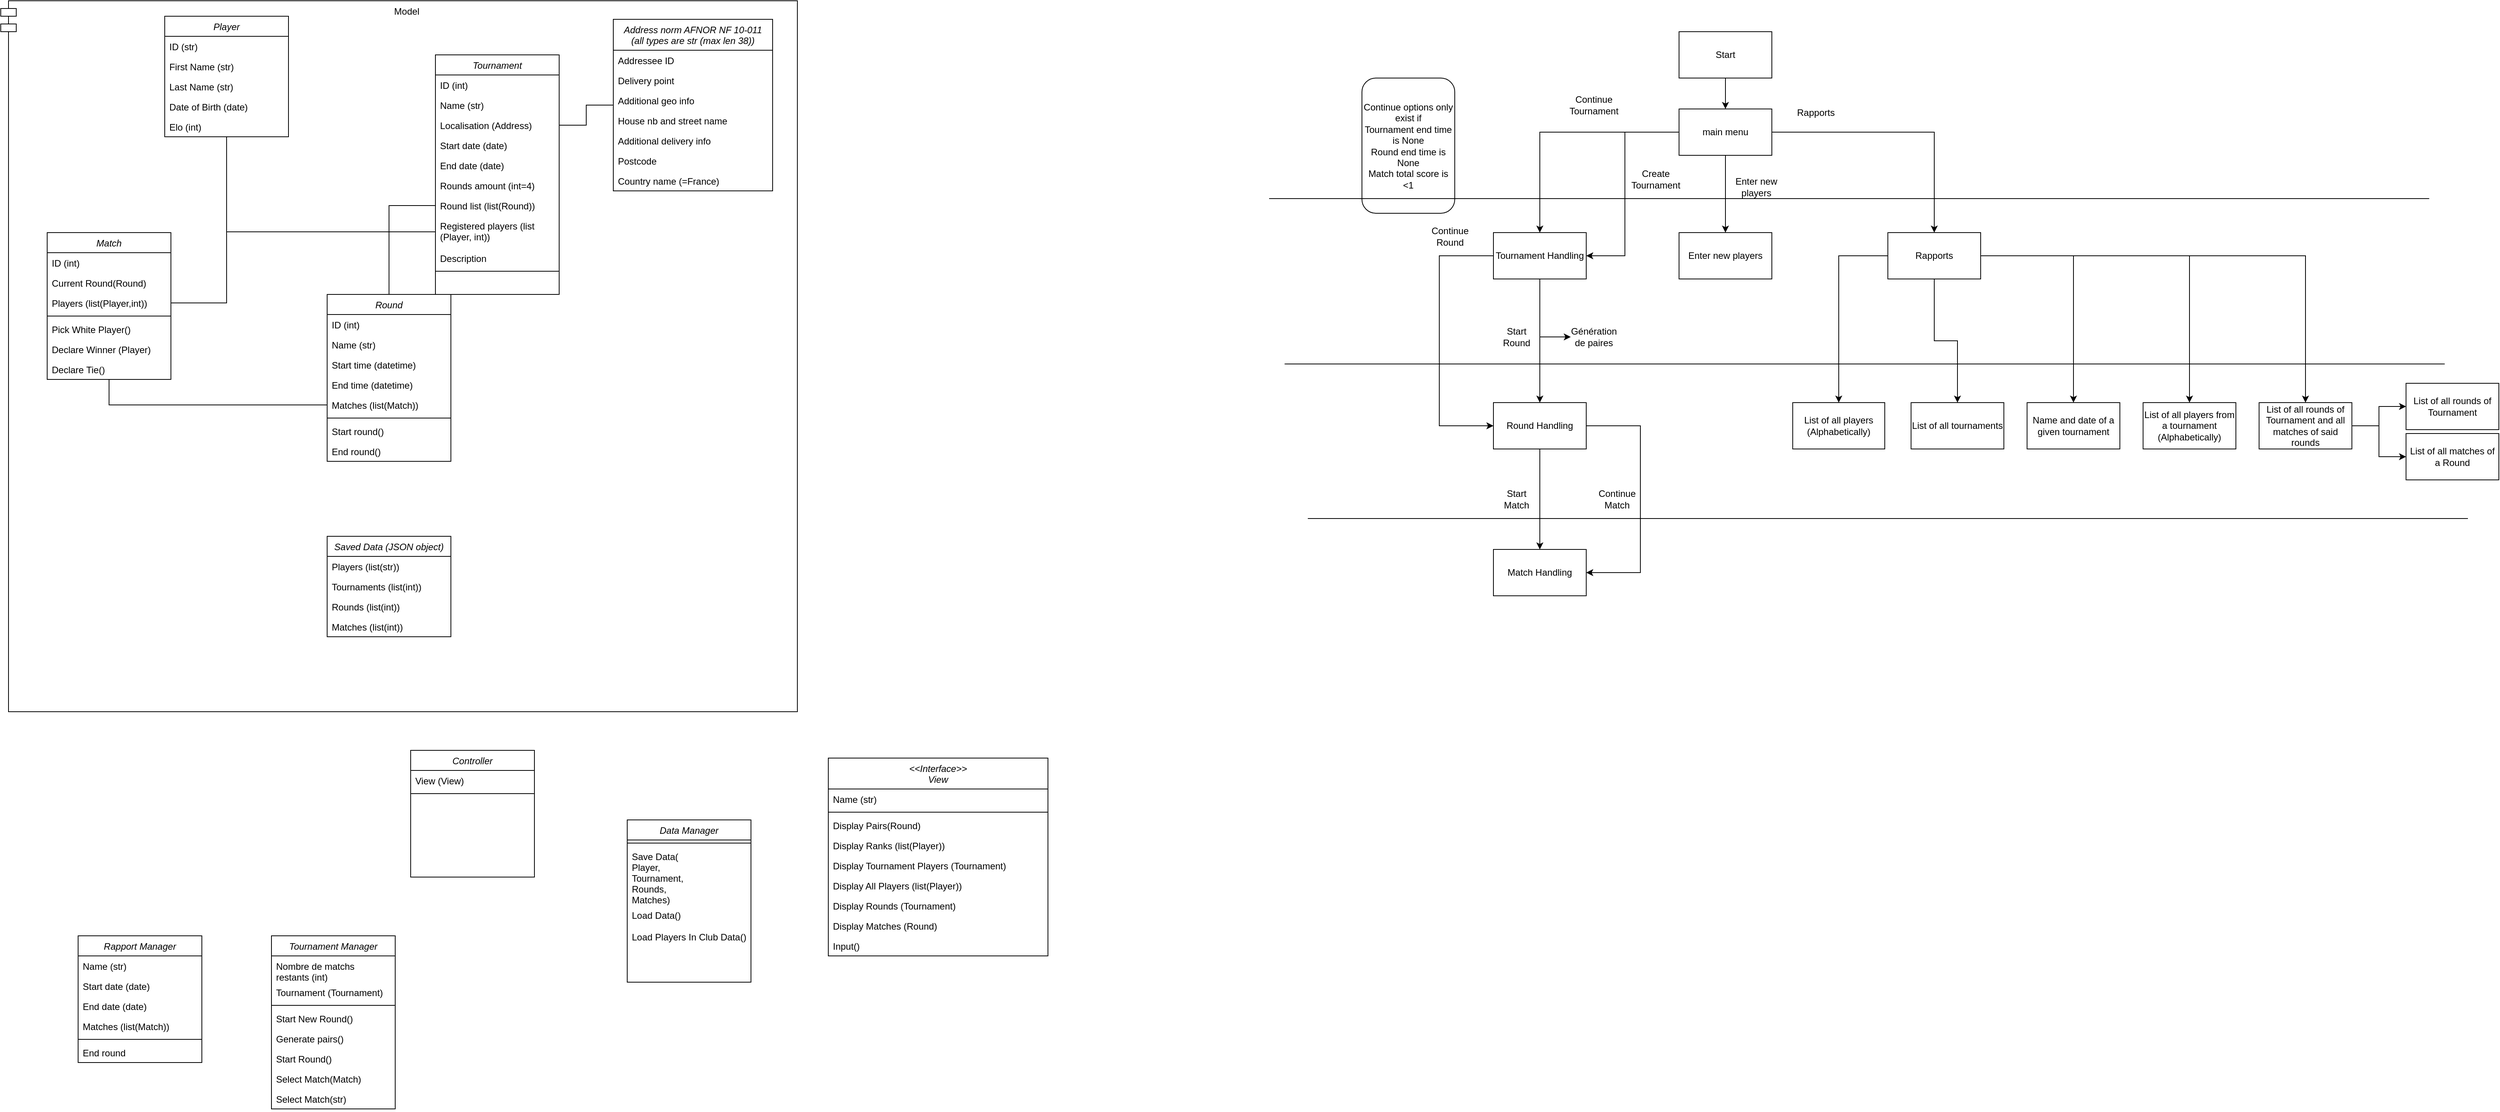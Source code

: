 <mxfile version="26.0.7">
  <diagram id="C5RBs43oDa-KdzZeNtuy" name="Page-1">
    <mxGraphModel dx="2501" dy="746" grid="1" gridSize="10" guides="1" tooltips="1" connect="1" arrows="1" fold="1" page="1" pageScale="1" pageWidth="827" pageHeight="1169" math="0" shadow="0">
      <root>
        <mxCell id="WIyWlLk6GJQsqaUBKTNV-0" />
        <mxCell id="WIyWlLk6GJQsqaUBKTNV-1" parent="WIyWlLk6GJQsqaUBKTNV-0" />
        <mxCell id="ZnFAinwgTdMH8Z2mTddi-88" value="Model" style="shape=module;align=left;spacingLeft=20;align=center;verticalAlign=top;whiteSpace=wrap;html=1;movable=0;resizable=0;rotatable=0;deletable=0;editable=0;locked=1;connectable=0;" parent="WIyWlLk6GJQsqaUBKTNV-1" vertex="1">
          <mxGeometry x="-250" y="30" width="1030" height="920" as="geometry" />
        </mxCell>
        <mxCell id="ZnFAinwgTdMH8Z2mTddi-73" style="edgeStyle=orthogonalEdgeStyle;rounded=0;orthogonalLoop=1;jettySize=auto;html=1;endArrow=none;endFill=0;" parent="WIyWlLk6GJQsqaUBKTNV-1" source="zkfFHV4jXpPFQw0GAbJ--0" target="ZnFAinwgTdMH8Z2mTddi-44" edge="1">
          <mxGeometry relative="1" as="geometry" />
        </mxCell>
        <mxCell id="zkfFHV4jXpPFQw0GAbJ--0" value="Player" style="swimlane;fontStyle=2;align=center;verticalAlign=top;childLayout=stackLayout;horizontal=1;startSize=26;horizontalStack=0;resizeParent=1;resizeLast=0;collapsible=1;marginBottom=0;rounded=0;shadow=0;strokeWidth=1;" parent="WIyWlLk6GJQsqaUBKTNV-1" vertex="1">
          <mxGeometry x="-38" y="50" width="160" height="156" as="geometry">
            <mxRectangle x="230" y="140" width="160" height="26" as="alternateBounds" />
          </mxGeometry>
        </mxCell>
        <mxCell id="Ec7sMzVdLCX5uUoUKSBG-9" value="ID (str)" style="text;align=left;verticalAlign=top;spacingLeft=4;spacingRight=4;overflow=hidden;rotatable=0;points=[[0,0.5],[1,0.5]];portConstraint=eastwest;" parent="zkfFHV4jXpPFQw0GAbJ--0" vertex="1">
          <mxGeometry y="26" width="160" height="26" as="geometry" />
        </mxCell>
        <mxCell id="zkfFHV4jXpPFQw0GAbJ--1" value="First Name (str)" style="text;align=left;verticalAlign=top;spacingLeft=4;spacingRight=4;overflow=hidden;rotatable=0;points=[[0,0.5],[1,0.5]];portConstraint=eastwest;" parent="zkfFHV4jXpPFQw0GAbJ--0" vertex="1">
          <mxGeometry y="52" width="160" height="26" as="geometry" />
        </mxCell>
        <mxCell id="ZnFAinwgTdMH8Z2mTddi-0" value="Last Name (str)" style="text;align=left;verticalAlign=top;spacingLeft=4;spacingRight=4;overflow=hidden;rotatable=0;points=[[0,0.5],[1,0.5]];portConstraint=eastwest;" parent="zkfFHV4jXpPFQw0GAbJ--0" vertex="1">
          <mxGeometry y="78" width="160" height="26" as="geometry" />
        </mxCell>
        <mxCell id="zkfFHV4jXpPFQw0GAbJ--2" value="Date of Birth (date)" style="text;align=left;verticalAlign=top;spacingLeft=4;spacingRight=4;overflow=hidden;rotatable=0;points=[[0,0.5],[1,0.5]];portConstraint=eastwest;rounded=0;shadow=0;html=0;" parent="zkfFHV4jXpPFQw0GAbJ--0" vertex="1">
          <mxGeometry y="104" width="160" height="26" as="geometry" />
        </mxCell>
        <mxCell id="zkfFHV4jXpPFQw0GAbJ--3" value="Elo (int)" style="text;align=left;verticalAlign=top;spacingLeft=4;spacingRight=4;overflow=hidden;rotatable=0;points=[[0,0.5],[1,0.5]];portConstraint=eastwest;rounded=0;shadow=0;html=0;" parent="zkfFHV4jXpPFQw0GAbJ--0" vertex="1">
          <mxGeometry y="130" width="160" height="26" as="geometry" />
        </mxCell>
        <mxCell id="ZnFAinwgTdMH8Z2mTddi-27" value="Tournament" style="swimlane;fontStyle=2;align=center;verticalAlign=top;childLayout=stackLayout;horizontal=1;startSize=26;horizontalStack=0;resizeParent=1;resizeLast=0;collapsible=1;marginBottom=0;rounded=0;shadow=0;strokeWidth=1;" parent="WIyWlLk6GJQsqaUBKTNV-1" vertex="1">
          <mxGeometry x="312" y="100" width="160" height="310" as="geometry">
            <mxRectangle x="230" y="140" width="160" height="26" as="alternateBounds" />
          </mxGeometry>
        </mxCell>
        <mxCell id="Ec7sMzVdLCX5uUoUKSBG-7" value="ID (int)" style="text;align=left;verticalAlign=top;spacingLeft=4;spacingRight=4;overflow=hidden;rotatable=0;points=[[0,0.5],[1,0.5]];portConstraint=eastwest;" parent="ZnFAinwgTdMH8Z2mTddi-27" vertex="1">
          <mxGeometry y="26" width="160" height="26" as="geometry" />
        </mxCell>
        <mxCell id="ZnFAinwgTdMH8Z2mTddi-30" value="Name (str)" style="text;align=left;verticalAlign=top;spacingLeft=4;spacingRight=4;overflow=hidden;rotatable=0;points=[[0,0.5],[1,0.5]];portConstraint=eastwest;" parent="ZnFAinwgTdMH8Z2mTddi-27" vertex="1">
          <mxGeometry y="52" width="160" height="26" as="geometry" />
        </mxCell>
        <mxCell id="ZnFAinwgTdMH8Z2mTddi-32" value="Localisation (Address)" style="text;align=left;verticalAlign=top;spacingLeft=4;spacingRight=4;overflow=hidden;rotatable=0;points=[[0,0.5],[1,0.5]];portConstraint=eastwest;rounded=0;shadow=0;html=0;" parent="ZnFAinwgTdMH8Z2mTddi-27" vertex="1">
          <mxGeometry y="78" width="160" height="26" as="geometry" />
        </mxCell>
        <mxCell id="ZnFAinwgTdMH8Z2mTddi-31" value="Start date (date)" style="text;align=left;verticalAlign=top;spacingLeft=4;spacingRight=4;overflow=hidden;rotatable=0;points=[[0,0.5],[1,0.5]];portConstraint=eastwest;rounded=0;shadow=0;html=0;" parent="ZnFAinwgTdMH8Z2mTddi-27" vertex="1">
          <mxGeometry y="104" width="160" height="26" as="geometry" />
        </mxCell>
        <mxCell id="ZnFAinwgTdMH8Z2mTddi-43" value="End date (date)" style="text;align=left;verticalAlign=top;spacingLeft=4;spacingRight=4;overflow=hidden;rotatable=0;points=[[0,0.5],[1,0.5]];portConstraint=eastwest;rounded=0;shadow=0;html=0;" parent="ZnFAinwgTdMH8Z2mTddi-27" vertex="1">
          <mxGeometry y="130" width="160" height="26" as="geometry" />
        </mxCell>
        <mxCell id="ZnFAinwgTdMH8Z2mTddi-28" value="Rounds amount (int=4)" style="text;align=left;verticalAlign=top;spacingLeft=4;spacingRight=4;overflow=hidden;rotatable=0;points=[[0,0.5],[1,0.5]];portConstraint=eastwest;" parent="ZnFAinwgTdMH8Z2mTddi-27" vertex="1">
          <mxGeometry y="156" width="160" height="26" as="geometry" />
        </mxCell>
        <mxCell id="ZnFAinwgTdMH8Z2mTddi-29" value="Round list (list(Round))" style="text;align=left;verticalAlign=top;spacingLeft=4;spacingRight=4;overflow=hidden;rotatable=0;points=[[0,0.5],[1,0.5]];portConstraint=eastwest;rounded=0;shadow=0;html=0;" parent="ZnFAinwgTdMH8Z2mTddi-27" vertex="1">
          <mxGeometry y="182" width="160" height="26" as="geometry" />
        </mxCell>
        <mxCell id="ZnFAinwgTdMH8Z2mTddi-44" value="Registered players (list&#xa;(Player, int))" style="text;align=left;verticalAlign=top;spacingLeft=4;spacingRight=4;overflow=hidden;rotatable=0;points=[[0,0.5],[1,0.5]];portConstraint=eastwest;rounded=0;shadow=0;html=0;" parent="ZnFAinwgTdMH8Z2mTddi-27" vertex="1">
          <mxGeometry y="208" width="160" height="42" as="geometry" />
        </mxCell>
        <mxCell id="ZnFAinwgTdMH8Z2mTddi-45" value="Description" style="text;align=left;verticalAlign=top;spacingLeft=4;spacingRight=4;overflow=hidden;rotatable=0;points=[[0,0.5],[1,0.5]];portConstraint=eastwest;rounded=0;shadow=0;html=0;" parent="ZnFAinwgTdMH8Z2mTddi-27" vertex="1">
          <mxGeometry y="250" width="160" height="26" as="geometry" />
        </mxCell>
        <mxCell id="ZnFAinwgTdMH8Z2mTddi-97" value="" style="line;strokeWidth=1;fillColor=none;align=left;verticalAlign=middle;spacingTop=-1;spacingLeft=3;spacingRight=3;rotatable=0;labelPosition=right;points=[];portConstraint=eastwest;strokeColor=inherit;" parent="ZnFAinwgTdMH8Z2mTddi-27" vertex="1">
          <mxGeometry y="276" width="160" height="8" as="geometry" />
        </mxCell>
        <mxCell id="ZnFAinwgTdMH8Z2mTddi-72" style="edgeStyle=orthogonalEdgeStyle;rounded=0;orthogonalLoop=1;jettySize=auto;html=1;endArrow=none;endFill=0;" parent="WIyWlLk6GJQsqaUBKTNV-1" source="ZnFAinwgTdMH8Z2mTddi-34" target="ZnFAinwgTdMH8Z2mTddi-32" edge="1">
          <mxGeometry relative="1" as="geometry" />
        </mxCell>
        <mxCell id="ZnFAinwgTdMH8Z2mTddi-34" value="Address norm AFNOR NF 10-011 &#xa;(all types are str (max len 38))" style="swimlane;fontStyle=2;align=center;verticalAlign=top;childLayout=stackLayout;horizontal=1;startSize=40;horizontalStack=0;resizeParent=1;resizeLast=0;collapsible=1;marginBottom=0;rounded=0;shadow=0;strokeWidth=1;" parent="WIyWlLk6GJQsqaUBKTNV-1" vertex="1">
          <mxGeometry x="542" y="54" width="206" height="222" as="geometry">
            <mxRectangle x="230" y="140" width="160" height="26" as="alternateBounds" />
          </mxGeometry>
        </mxCell>
        <mxCell id="ZnFAinwgTdMH8Z2mTddi-35" value="Addressee ID " style="text;align=left;verticalAlign=top;spacingLeft=4;spacingRight=4;overflow=hidden;rotatable=0;points=[[0,0.5],[1,0.5]];portConstraint=eastwest;" parent="ZnFAinwgTdMH8Z2mTddi-34" vertex="1">
          <mxGeometry y="40" width="206" height="26" as="geometry" />
        </mxCell>
        <mxCell id="ZnFAinwgTdMH8Z2mTddi-36" value="Delivery point " style="text;align=left;verticalAlign=top;spacingLeft=4;spacingRight=4;overflow=hidden;rotatable=0;points=[[0,0.5],[1,0.5]];portConstraint=eastwest;" parent="ZnFAinwgTdMH8Z2mTddi-34" vertex="1">
          <mxGeometry y="66" width="206" height="26" as="geometry" />
        </mxCell>
        <mxCell id="ZnFAinwgTdMH8Z2mTddi-37" value="Additional geo info " style="text;align=left;verticalAlign=top;spacingLeft=4;spacingRight=4;overflow=hidden;rotatable=0;points=[[0,0.5],[1,0.5]];portConstraint=eastwest;rounded=0;shadow=0;html=0;" parent="ZnFAinwgTdMH8Z2mTddi-34" vertex="1">
          <mxGeometry y="92" width="206" height="26" as="geometry" />
        </mxCell>
        <mxCell id="ZnFAinwgTdMH8Z2mTddi-38" value="House nb and street name " style="text;align=left;verticalAlign=top;spacingLeft=4;spacingRight=4;overflow=hidden;rotatable=0;points=[[0,0.5],[1,0.5]];portConstraint=eastwest;rounded=0;shadow=0;html=0;" parent="ZnFAinwgTdMH8Z2mTddi-34" vertex="1">
          <mxGeometry y="118" width="206" height="26" as="geometry" />
        </mxCell>
        <mxCell id="ZnFAinwgTdMH8Z2mTddi-39" value="Additional delivery info" style="text;align=left;verticalAlign=top;spacingLeft=4;spacingRight=4;overflow=hidden;rotatable=0;points=[[0,0.5],[1,0.5]];portConstraint=eastwest;rounded=0;shadow=0;html=0;" parent="ZnFAinwgTdMH8Z2mTddi-34" vertex="1">
          <mxGeometry y="144" width="206" height="26" as="geometry" />
        </mxCell>
        <mxCell id="ZnFAinwgTdMH8Z2mTddi-41" value="Postcode" style="text;align=left;verticalAlign=top;spacingLeft=4;spacingRight=4;overflow=hidden;rotatable=0;points=[[0,0.5],[1,0.5]];portConstraint=eastwest;rounded=0;shadow=0;html=0;" parent="ZnFAinwgTdMH8Z2mTddi-34" vertex="1">
          <mxGeometry y="170" width="206" height="26" as="geometry" />
        </mxCell>
        <mxCell id="ZnFAinwgTdMH8Z2mTddi-42" value="Country name (=France)" style="text;align=left;verticalAlign=top;spacingLeft=4;spacingRight=4;overflow=hidden;rotatable=0;points=[[0,0.5],[1,0.5]];portConstraint=eastwest;rounded=0;shadow=0;html=0;" parent="ZnFAinwgTdMH8Z2mTddi-34" vertex="1">
          <mxGeometry y="196" width="206" height="26" as="geometry" />
        </mxCell>
        <mxCell id="ZnFAinwgTdMH8Z2mTddi-75" style="edgeStyle=orthogonalEdgeStyle;rounded=0;orthogonalLoop=1;jettySize=auto;html=1;endArrow=none;endFill=0;" parent="WIyWlLk6GJQsqaUBKTNV-1" source="ZnFAinwgTdMH8Z2mTddi-52" target="ZnFAinwgTdMH8Z2mTddi-29" edge="1">
          <mxGeometry relative="1" as="geometry" />
        </mxCell>
        <mxCell id="ZnFAinwgTdMH8Z2mTddi-52" value="Round" style="swimlane;fontStyle=2;align=center;verticalAlign=top;childLayout=stackLayout;horizontal=1;startSize=26;horizontalStack=0;resizeParent=1;resizeLast=0;collapsible=1;marginBottom=0;rounded=0;shadow=0;strokeWidth=1;" parent="WIyWlLk6GJQsqaUBKTNV-1" vertex="1">
          <mxGeometry x="172" y="410" width="160" height="216" as="geometry">
            <mxRectangle x="230" y="140" width="160" height="26" as="alternateBounds" />
          </mxGeometry>
        </mxCell>
        <mxCell id="Ec7sMzVdLCX5uUoUKSBG-8" value="ID (int)" style="text;align=left;verticalAlign=top;spacingLeft=4;spacingRight=4;overflow=hidden;rotatable=0;points=[[0,0.5],[1,0.5]];portConstraint=eastwest;" parent="ZnFAinwgTdMH8Z2mTddi-52" vertex="1">
          <mxGeometry y="26" width="160" height="26" as="geometry" />
        </mxCell>
        <mxCell id="ZnFAinwgTdMH8Z2mTddi-53" value="Name (str)" style="text;align=left;verticalAlign=top;spacingLeft=4;spacingRight=4;overflow=hidden;rotatable=0;points=[[0,0.5],[1,0.5]];portConstraint=eastwest;" parent="ZnFAinwgTdMH8Z2mTddi-52" vertex="1">
          <mxGeometry y="52" width="160" height="26" as="geometry" />
        </mxCell>
        <mxCell id="ZnFAinwgTdMH8Z2mTddi-78" value="Start time (datetime)" style="text;align=left;verticalAlign=top;spacingLeft=4;spacingRight=4;overflow=hidden;rotatable=0;points=[[0,0.5],[1,0.5]];portConstraint=eastwest;rounded=0;shadow=0;html=0;" parent="ZnFAinwgTdMH8Z2mTddi-52" vertex="1">
          <mxGeometry y="78" width="160" height="26" as="geometry" />
        </mxCell>
        <mxCell id="ZnFAinwgTdMH8Z2mTddi-79" value="End time (datetime)" style="text;align=left;verticalAlign=top;spacingLeft=4;spacingRight=4;overflow=hidden;rotatable=0;points=[[0,0.5],[1,0.5]];portConstraint=eastwest;rounded=0;shadow=0;html=0;" parent="ZnFAinwgTdMH8Z2mTddi-52" vertex="1">
          <mxGeometry y="104" width="160" height="26" as="geometry" />
        </mxCell>
        <mxCell id="ZnFAinwgTdMH8Z2mTddi-54" value="Matches (list(Match))" style="text;align=left;verticalAlign=top;spacingLeft=4;spacingRight=4;overflow=hidden;rotatable=0;points=[[0,0.5],[1,0.5]];portConstraint=eastwest;rounded=0;shadow=0;html=0;" parent="ZnFAinwgTdMH8Z2mTddi-52" vertex="1">
          <mxGeometry y="130" width="160" height="26" as="geometry" />
        </mxCell>
        <mxCell id="ZnFAinwgTdMH8Z2mTddi-69" value="" style="line;strokeWidth=1;fillColor=none;align=left;verticalAlign=middle;spacingTop=-1;spacingLeft=3;spacingRight=3;rotatable=0;labelPosition=right;points=[];portConstraint=eastwest;strokeColor=inherit;" parent="ZnFAinwgTdMH8Z2mTddi-52" vertex="1">
          <mxGeometry y="156" width="160" height="8" as="geometry" />
        </mxCell>
        <mxCell id="ZnFAinwgTdMH8Z2mTddi-82" value="Start round()" style="text;align=left;verticalAlign=top;spacingLeft=4;spacingRight=4;overflow=hidden;rotatable=0;points=[[0,0.5],[1,0.5]];portConstraint=eastwest;rounded=0;shadow=0;html=0;" parent="ZnFAinwgTdMH8Z2mTddi-52" vertex="1">
          <mxGeometry y="164" width="160" height="26" as="geometry" />
        </mxCell>
        <mxCell id="RgN3SPNd3dIga-DM6VTm-29" value="End round()" style="text;align=left;verticalAlign=top;spacingLeft=4;spacingRight=4;overflow=hidden;rotatable=0;points=[[0,0.5],[1,0.5]];portConstraint=eastwest;rounded=0;shadow=0;html=0;" parent="ZnFAinwgTdMH8Z2mTddi-52" vertex="1">
          <mxGeometry y="190" width="160" height="26" as="geometry" />
        </mxCell>
        <mxCell id="ZnFAinwgTdMH8Z2mTddi-83" style="edgeStyle=orthogonalEdgeStyle;rounded=0;orthogonalLoop=1;jettySize=auto;html=1;endArrow=none;endFill=0;" parent="WIyWlLk6GJQsqaUBKTNV-1" source="ZnFAinwgTdMH8Z2mTddi-76" target="ZnFAinwgTdMH8Z2mTddi-54" edge="1">
          <mxGeometry relative="1" as="geometry" />
        </mxCell>
        <mxCell id="ZnFAinwgTdMH8Z2mTddi-76" value="Match" style="swimlane;fontStyle=2;align=center;verticalAlign=top;childLayout=stackLayout;horizontal=1;startSize=26;horizontalStack=0;resizeParent=1;resizeLast=0;collapsible=1;marginBottom=0;rounded=0;shadow=0;strokeWidth=1;" parent="WIyWlLk6GJQsqaUBKTNV-1" vertex="1">
          <mxGeometry x="-190" y="330" width="160" height="190" as="geometry">
            <mxRectangle x="230" y="140" width="160" height="26" as="alternateBounds" />
          </mxGeometry>
        </mxCell>
        <mxCell id="Ec7sMzVdLCX5uUoUKSBG-10" value="ID (int)" style="text;align=left;verticalAlign=top;spacingLeft=4;spacingRight=4;overflow=hidden;rotatable=0;points=[[0,0.5],[1,0.5]];portConstraint=eastwest;" parent="ZnFAinwgTdMH8Z2mTddi-76" vertex="1">
          <mxGeometry y="26" width="160" height="26" as="geometry" />
        </mxCell>
        <mxCell id="Ec7sMzVdLCX5uUoUKSBG-42" value="Current Round(Round)" style="text;align=left;verticalAlign=top;spacingLeft=4;spacingRight=4;overflow=hidden;rotatable=0;points=[[0,0.5],[1,0.5]];portConstraint=eastwest;" parent="ZnFAinwgTdMH8Z2mTddi-76" vertex="1">
          <mxGeometry y="52" width="160" height="26" as="geometry" />
        </mxCell>
        <mxCell id="ZnFAinwgTdMH8Z2mTddi-80" value="Players (list(Player,int))" style="text;align=left;verticalAlign=top;spacingLeft=4;spacingRight=4;overflow=hidden;rotatable=0;points=[[0,0.5],[1,0.5]];portConstraint=eastwest;rounded=0;shadow=0;html=0;" parent="ZnFAinwgTdMH8Z2mTddi-76" vertex="1">
          <mxGeometry y="78" width="160" height="26" as="geometry" />
        </mxCell>
        <mxCell id="ZnFAinwgTdMH8Z2mTddi-81" value="" style="line;strokeWidth=1;fillColor=none;align=left;verticalAlign=middle;spacingTop=-1;spacingLeft=3;spacingRight=3;rotatable=0;labelPosition=right;points=[];portConstraint=eastwest;strokeColor=inherit;" parent="ZnFAinwgTdMH8Z2mTddi-76" vertex="1">
          <mxGeometry y="104" width="160" height="8" as="geometry" />
        </mxCell>
        <mxCell id="ZnFAinwgTdMH8Z2mTddi-86" value="Pick White Player()" style="text;align=left;verticalAlign=top;spacingLeft=4;spacingRight=4;overflow=hidden;rotatable=0;points=[[0,0.5],[1,0.5]];portConstraint=eastwest;rounded=0;shadow=0;html=0;" parent="ZnFAinwgTdMH8Z2mTddi-76" vertex="1">
          <mxGeometry y="112" width="160" height="26" as="geometry" />
        </mxCell>
        <mxCell id="ZnFAinwgTdMH8Z2mTddi-68" value="Declare Winner (Player)" style="text;align=left;verticalAlign=top;spacingLeft=4;spacingRight=4;overflow=hidden;rotatable=0;points=[[0,0.5],[1,0.5]];portConstraint=eastwest;rounded=0;shadow=0;html=0;" parent="ZnFAinwgTdMH8Z2mTddi-76" vertex="1">
          <mxGeometry y="138" width="160" height="26" as="geometry" />
        </mxCell>
        <mxCell id="ZnFAinwgTdMH8Z2mTddi-85" value="Declare Tie()" style="text;align=left;verticalAlign=top;spacingLeft=4;spacingRight=4;overflow=hidden;rotatable=0;points=[[0,0.5],[1,0.5]];portConstraint=eastwest;rounded=0;shadow=0;html=0;" parent="ZnFAinwgTdMH8Z2mTddi-76" vertex="1">
          <mxGeometry y="164" width="160" height="26" as="geometry" />
        </mxCell>
        <mxCell id="ZnFAinwgTdMH8Z2mTddi-84" style="edgeStyle=orthogonalEdgeStyle;rounded=0;orthogonalLoop=1;jettySize=auto;html=1;endArrow=none;endFill=0;" parent="WIyWlLk6GJQsqaUBKTNV-1" source="zkfFHV4jXpPFQw0GAbJ--0" target="ZnFAinwgTdMH8Z2mTddi-80" edge="1">
          <mxGeometry relative="1" as="geometry">
            <mxPoint x="52" y="242" as="sourcePoint" />
            <mxPoint x="112" y="547" as="targetPoint" />
          </mxGeometry>
        </mxCell>
        <mxCell id="ZnFAinwgTdMH8Z2mTddi-98" value="Rapport Manager" style="swimlane;fontStyle=2;align=center;verticalAlign=top;childLayout=stackLayout;horizontal=1;startSize=26;horizontalStack=0;resizeParent=1;resizeLast=0;collapsible=1;marginBottom=0;rounded=0;shadow=0;strokeWidth=1;" parent="WIyWlLk6GJQsqaUBKTNV-1" vertex="1">
          <mxGeometry x="-150" y="1240" width="160" height="164" as="geometry">
            <mxRectangle x="230" y="140" width="160" height="26" as="alternateBounds" />
          </mxGeometry>
        </mxCell>
        <mxCell id="ZnFAinwgTdMH8Z2mTddi-99" value="Name (str)" style="text;align=left;verticalAlign=top;spacingLeft=4;spacingRight=4;overflow=hidden;rotatable=0;points=[[0,0.5],[1,0.5]];portConstraint=eastwest;" parent="ZnFAinwgTdMH8Z2mTddi-98" vertex="1">
          <mxGeometry y="26" width="160" height="26" as="geometry" />
        </mxCell>
        <mxCell id="ZnFAinwgTdMH8Z2mTddi-100" value="Start date (date)" style="text;align=left;verticalAlign=top;spacingLeft=4;spacingRight=4;overflow=hidden;rotatable=0;points=[[0,0.5],[1,0.5]];portConstraint=eastwest;rounded=0;shadow=0;html=0;" parent="ZnFAinwgTdMH8Z2mTddi-98" vertex="1">
          <mxGeometry y="52" width="160" height="26" as="geometry" />
        </mxCell>
        <mxCell id="ZnFAinwgTdMH8Z2mTddi-101" value="End date (date)" style="text;align=left;verticalAlign=top;spacingLeft=4;spacingRight=4;overflow=hidden;rotatable=0;points=[[0,0.5],[1,0.5]];portConstraint=eastwest;rounded=0;shadow=0;html=0;" parent="ZnFAinwgTdMH8Z2mTddi-98" vertex="1">
          <mxGeometry y="78" width="160" height="26" as="geometry" />
        </mxCell>
        <mxCell id="ZnFAinwgTdMH8Z2mTddi-102" value="Matches (list(Match))" style="text;align=left;verticalAlign=top;spacingLeft=4;spacingRight=4;overflow=hidden;rotatable=0;points=[[0,0.5],[1,0.5]];portConstraint=eastwest;rounded=0;shadow=0;html=0;" parent="ZnFAinwgTdMH8Z2mTddi-98" vertex="1">
          <mxGeometry y="104" width="160" height="26" as="geometry" />
        </mxCell>
        <mxCell id="ZnFAinwgTdMH8Z2mTddi-103" value="" style="line;strokeWidth=1;fillColor=none;align=left;verticalAlign=middle;spacingTop=-1;spacingLeft=3;spacingRight=3;rotatable=0;labelPosition=right;points=[];portConstraint=eastwest;strokeColor=inherit;" parent="ZnFAinwgTdMH8Z2mTddi-98" vertex="1">
          <mxGeometry y="130" width="160" height="8" as="geometry" />
        </mxCell>
        <mxCell id="ZnFAinwgTdMH8Z2mTddi-104" value="End round" style="text;align=left;verticalAlign=top;spacingLeft=4;spacingRight=4;overflow=hidden;rotatable=0;points=[[0,0.5],[1,0.5]];portConstraint=eastwest;rounded=0;shadow=0;html=0;" parent="ZnFAinwgTdMH8Z2mTddi-98" vertex="1">
          <mxGeometry y="138" width="160" height="26" as="geometry" />
        </mxCell>
        <mxCell id="ZnFAinwgTdMH8Z2mTddi-112" value="Tournament Manager" style="swimlane;fontStyle=2;align=center;verticalAlign=top;childLayout=stackLayout;horizontal=1;startSize=26;horizontalStack=0;resizeParent=1;resizeLast=0;collapsible=1;marginBottom=0;rounded=0;shadow=0;strokeWidth=1;" parent="WIyWlLk6GJQsqaUBKTNV-1" vertex="1">
          <mxGeometry x="100" y="1240" width="160" height="224" as="geometry">
            <mxRectangle x="230" y="140" width="160" height="26" as="alternateBounds" />
          </mxGeometry>
        </mxCell>
        <mxCell id="ZnFAinwgTdMH8Z2mTddi-113" value="Nombre de matchs&#xa;restants (int)&#xa;" style="text;align=left;verticalAlign=top;spacingLeft=4;spacingRight=4;overflow=hidden;rotatable=0;points=[[0,0.5],[1,0.5]];portConstraint=eastwest;" parent="ZnFAinwgTdMH8Z2mTddi-112" vertex="1">
          <mxGeometry y="26" width="160" height="34" as="geometry" />
        </mxCell>
        <mxCell id="ZnFAinwgTdMH8Z2mTddi-114" value="Tournament (Tournament)" style="text;align=left;verticalAlign=top;spacingLeft=4;spacingRight=4;overflow=hidden;rotatable=0;points=[[0,0.5],[1,0.5]];portConstraint=eastwest;rounded=0;shadow=0;html=0;" parent="ZnFAinwgTdMH8Z2mTddi-112" vertex="1">
          <mxGeometry y="60" width="160" height="26" as="geometry" />
        </mxCell>
        <mxCell id="ZnFAinwgTdMH8Z2mTddi-117" value="" style="line;strokeWidth=1;fillColor=none;align=left;verticalAlign=middle;spacingTop=-1;spacingLeft=3;spacingRight=3;rotatable=0;labelPosition=right;points=[];portConstraint=eastwest;strokeColor=inherit;" parent="ZnFAinwgTdMH8Z2mTddi-112" vertex="1">
          <mxGeometry y="86" width="160" height="8" as="geometry" />
        </mxCell>
        <mxCell id="RgN3SPNd3dIga-DM6VTm-24" value="Start New Round()" style="text;align=left;verticalAlign=top;spacingLeft=4;spacingRight=4;overflow=hidden;rotatable=0;points=[[0,0.5],[1,0.5]];portConstraint=eastwest;rounded=0;shadow=0;html=0;" parent="ZnFAinwgTdMH8Z2mTddi-112" vertex="1">
          <mxGeometry y="94" width="160" height="26" as="geometry" />
        </mxCell>
        <mxCell id="ZnFAinwgTdMH8Z2mTddi-118" value="Generate pairs()" style="text;align=left;verticalAlign=top;spacingLeft=4;spacingRight=4;overflow=hidden;rotatable=0;points=[[0,0.5],[1,0.5]];portConstraint=eastwest;rounded=0;shadow=0;html=0;" parent="ZnFAinwgTdMH8Z2mTddi-112" vertex="1">
          <mxGeometry y="120" width="160" height="26" as="geometry" />
        </mxCell>
        <mxCell id="RgN3SPNd3dIga-DM6VTm-25" value="Start Round()" style="text;align=left;verticalAlign=top;spacingLeft=4;spacingRight=4;overflow=hidden;rotatable=0;points=[[0,0.5],[1,0.5]];portConstraint=eastwest;rounded=0;shadow=0;html=0;" parent="ZnFAinwgTdMH8Z2mTddi-112" vertex="1">
          <mxGeometry y="146" width="160" height="26" as="geometry" />
        </mxCell>
        <mxCell id="RgN3SPNd3dIga-DM6VTm-26" value="Select Match(Match)" style="text;align=left;verticalAlign=top;spacingLeft=4;spacingRight=4;overflow=hidden;rotatable=0;points=[[0,0.5],[1,0.5]];portConstraint=eastwest;rounded=0;shadow=0;html=0;" parent="ZnFAinwgTdMH8Z2mTddi-112" vertex="1">
          <mxGeometry y="172" width="160" height="26" as="geometry" />
        </mxCell>
        <mxCell id="RgN3SPNd3dIga-DM6VTm-27" value="Select Match(str)" style="text;align=left;verticalAlign=top;spacingLeft=4;spacingRight=4;overflow=hidden;rotatable=0;points=[[0,0.5],[1,0.5]];portConstraint=eastwest;rounded=0;shadow=0;html=0;" parent="ZnFAinwgTdMH8Z2mTddi-112" vertex="1">
          <mxGeometry y="198" width="160" height="26" as="geometry" />
        </mxCell>
        <mxCell id="ZnFAinwgTdMH8Z2mTddi-119" value="&lt;&lt;Interface&gt;&gt;&#xa;View" style="swimlane;fontStyle=2;align=center;verticalAlign=top;childLayout=stackLayout;horizontal=1;startSize=40;horizontalStack=0;resizeParent=1;resizeLast=0;collapsible=1;marginBottom=0;rounded=0;shadow=0;strokeWidth=1;" parent="WIyWlLk6GJQsqaUBKTNV-1" vertex="1">
          <mxGeometry x="820" y="1010" width="284" height="256" as="geometry">
            <mxRectangle x="230" y="140" width="160" height="26" as="alternateBounds" />
          </mxGeometry>
        </mxCell>
        <mxCell id="ZnFAinwgTdMH8Z2mTddi-120" value="Name (str)" style="text;align=left;verticalAlign=top;spacingLeft=4;spacingRight=4;overflow=hidden;rotatable=0;points=[[0,0.5],[1,0.5]];portConstraint=eastwest;" parent="ZnFAinwgTdMH8Z2mTddi-119" vertex="1">
          <mxGeometry y="40" width="284" height="26" as="geometry" />
        </mxCell>
        <mxCell id="ZnFAinwgTdMH8Z2mTddi-124" value="" style="line;strokeWidth=1;fillColor=none;align=left;verticalAlign=middle;spacingTop=-1;spacingLeft=3;spacingRight=3;rotatable=0;labelPosition=right;points=[];portConstraint=eastwest;strokeColor=inherit;" parent="ZnFAinwgTdMH8Z2mTddi-119" vertex="1">
          <mxGeometry y="66" width="284" height="8" as="geometry" />
        </mxCell>
        <mxCell id="ZnFAinwgTdMH8Z2mTddi-125" value="Display Pairs(Round)" style="text;align=left;verticalAlign=top;spacingLeft=4;spacingRight=4;overflow=hidden;rotatable=0;points=[[0,0.5],[1,0.5]];portConstraint=eastwest;rounded=0;shadow=0;html=0;" parent="ZnFAinwgTdMH8Z2mTddi-119" vertex="1">
          <mxGeometry y="74" width="284" height="26" as="geometry" />
        </mxCell>
        <mxCell id="ZnFAinwgTdMH8Z2mTddi-126" value="Display Ranks (list(Player))" style="text;align=left;verticalAlign=top;spacingLeft=4;spacingRight=4;overflow=hidden;rotatable=0;points=[[0,0.5],[1,0.5]];portConstraint=eastwest;rounded=0;shadow=0;html=0;" parent="ZnFAinwgTdMH8Z2mTddi-119" vertex="1">
          <mxGeometry y="100" width="284" height="26" as="geometry" />
        </mxCell>
        <mxCell id="ZnFAinwgTdMH8Z2mTddi-127" value="Display Tournament Players (Tournament)" style="text;align=left;verticalAlign=top;spacingLeft=4;spacingRight=4;overflow=hidden;rotatable=0;points=[[0,0.5],[1,0.5]];portConstraint=eastwest;rounded=0;shadow=0;html=0;" parent="ZnFAinwgTdMH8Z2mTddi-119" vertex="1">
          <mxGeometry y="126" width="284" height="26" as="geometry" />
        </mxCell>
        <mxCell id="ZnFAinwgTdMH8Z2mTddi-128" value="Display All Players (list(Player))" style="text;align=left;verticalAlign=top;spacingLeft=4;spacingRight=4;overflow=hidden;rotatable=0;points=[[0,0.5],[1,0.5]];portConstraint=eastwest;rounded=0;shadow=0;html=0;" parent="ZnFAinwgTdMH8Z2mTddi-119" vertex="1">
          <mxGeometry y="152" width="284" height="26" as="geometry" />
        </mxCell>
        <mxCell id="ZnFAinwgTdMH8Z2mTddi-129" value="Display Rounds (Tournament)" style="text;align=left;verticalAlign=top;spacingLeft=4;spacingRight=4;overflow=hidden;rotatable=0;points=[[0,0.5],[1,0.5]];portConstraint=eastwest;rounded=0;shadow=0;html=0;" parent="ZnFAinwgTdMH8Z2mTddi-119" vertex="1">
          <mxGeometry y="178" width="284" height="26" as="geometry" />
        </mxCell>
        <mxCell id="ZnFAinwgTdMH8Z2mTddi-130" value="Display Matches (Round)" style="text;align=left;verticalAlign=top;spacingLeft=4;spacingRight=4;overflow=hidden;rotatable=0;points=[[0,0.5],[1,0.5]];portConstraint=eastwest;rounded=0;shadow=0;html=0;" parent="ZnFAinwgTdMH8Z2mTddi-119" vertex="1">
          <mxGeometry y="204" width="284" height="26" as="geometry" />
        </mxCell>
        <mxCell id="mP6jn5miRFolyepo5zsP-6" value="Input()" style="text;align=left;verticalAlign=top;spacingLeft=4;spacingRight=4;overflow=hidden;rotatable=0;points=[[0,0.5],[1,0.5]];portConstraint=eastwest;rounded=0;shadow=0;html=0;" parent="ZnFAinwgTdMH8Z2mTddi-119" vertex="1">
          <mxGeometry y="230" width="284" height="26" as="geometry" />
        </mxCell>
        <mxCell id="Ec7sMzVdLCX5uUoUKSBG-27" value="Data Manager" style="swimlane;fontStyle=2;align=center;verticalAlign=top;childLayout=stackLayout;horizontal=1;startSize=26;horizontalStack=0;resizeParent=1;resizeLast=0;collapsible=1;marginBottom=0;rounded=0;shadow=0;strokeWidth=1;" parent="WIyWlLk6GJQsqaUBKTNV-1" vertex="1">
          <mxGeometry x="560" y="1090" width="160" height="210" as="geometry">
            <mxRectangle x="230" y="140" width="160" height="26" as="alternateBounds" />
          </mxGeometry>
        </mxCell>
        <mxCell id="Ec7sMzVdLCX5uUoUKSBG-40" value="" style="line;strokeWidth=1;fillColor=none;align=left;verticalAlign=middle;spacingTop=-1;spacingLeft=3;spacingRight=3;rotatable=0;labelPosition=right;points=[];portConstraint=eastwest;strokeColor=inherit;" parent="Ec7sMzVdLCX5uUoUKSBG-27" vertex="1">
          <mxGeometry y="26" width="160" height="8" as="geometry" />
        </mxCell>
        <mxCell id="Ec7sMzVdLCX5uUoUKSBG-39" value="Save Data(&#xa;Player, &#xa;Tournament,&#xa;Rounds,&#xa;Matches)" style="text;align=left;verticalAlign=top;spacingLeft=4;spacingRight=4;overflow=hidden;rotatable=0;points=[[0,0.5],[1,0.5]];portConstraint=eastwest;rounded=0;shadow=0;html=0;" parent="Ec7sMzVdLCX5uUoUKSBG-27" vertex="1">
          <mxGeometry y="34" width="160" height="76" as="geometry" />
        </mxCell>
        <mxCell id="wuQllGLFp1cvSwpLU2AG-0" value="Load Data()" style="text;align=left;verticalAlign=top;spacingLeft=4;spacingRight=4;overflow=hidden;rotatable=0;points=[[0,0.5],[1,0.5]];portConstraint=eastwest;rounded=0;shadow=0;html=0;" parent="Ec7sMzVdLCX5uUoUKSBG-27" vertex="1">
          <mxGeometry y="110" width="160" height="28" as="geometry" />
        </mxCell>
        <mxCell id="RgN3SPNd3dIga-DM6VTm-0" value="Load Players In Club Data()" style="text;align=left;verticalAlign=top;spacingLeft=4;spacingRight=4;overflow=hidden;rotatable=0;points=[[0,0.5],[1,0.5]];portConstraint=eastwest;rounded=0;shadow=0;html=0;" parent="Ec7sMzVdLCX5uUoUKSBG-27" vertex="1">
          <mxGeometry y="138" width="160" height="28" as="geometry" />
        </mxCell>
        <mxCell id="mP6jn5miRFolyepo5zsP-0" value="Saved Data (JSON object)" style="swimlane;fontStyle=2;align=center;verticalAlign=top;childLayout=stackLayout;horizontal=1;startSize=26;horizontalStack=0;resizeParent=1;resizeLast=0;collapsible=1;marginBottom=0;rounded=0;shadow=0;strokeWidth=1;" parent="WIyWlLk6GJQsqaUBKTNV-1" vertex="1">
          <mxGeometry x="172" y="723" width="160" height="130" as="geometry">
            <mxRectangle x="230" y="140" width="160" height="26" as="alternateBounds" />
          </mxGeometry>
        </mxCell>
        <mxCell id="mP6jn5miRFolyepo5zsP-1" value="Players (list(str))" style="text;align=left;verticalAlign=top;spacingLeft=4;spacingRight=4;overflow=hidden;rotatable=0;points=[[0,0.5],[1,0.5]];portConstraint=eastwest;" parent="mP6jn5miRFolyepo5zsP-0" vertex="1">
          <mxGeometry y="26" width="160" height="26" as="geometry" />
        </mxCell>
        <mxCell id="mP6jn5miRFolyepo5zsP-3" value="Tournaments (list(int))" style="text;align=left;verticalAlign=top;spacingLeft=4;spacingRight=4;overflow=hidden;rotatable=0;points=[[0,0.5],[1,0.5]];portConstraint=eastwest;" parent="mP6jn5miRFolyepo5zsP-0" vertex="1">
          <mxGeometry y="52" width="160" height="26" as="geometry" />
        </mxCell>
        <mxCell id="mP6jn5miRFolyepo5zsP-4" value="Rounds (list(int))" style="text;align=left;verticalAlign=top;spacingLeft=4;spacingRight=4;overflow=hidden;rotatable=0;points=[[0,0.5],[1,0.5]];portConstraint=eastwest;" parent="mP6jn5miRFolyepo5zsP-0" vertex="1">
          <mxGeometry y="78" width="160" height="26" as="geometry" />
        </mxCell>
        <mxCell id="mP6jn5miRFolyepo5zsP-5" value="Matches (list(int))" style="text;align=left;verticalAlign=top;spacingLeft=4;spacingRight=4;overflow=hidden;rotatable=0;points=[[0,0.5],[1,0.5]];portConstraint=eastwest;" parent="mP6jn5miRFolyepo5zsP-0" vertex="1">
          <mxGeometry y="104" width="160" height="26" as="geometry" />
        </mxCell>
        <mxCell id="RgN3SPNd3dIga-DM6VTm-15" value="Controller" style="swimlane;fontStyle=2;align=center;verticalAlign=top;childLayout=stackLayout;horizontal=1;startSize=26;horizontalStack=0;resizeParent=1;resizeLast=0;collapsible=1;marginBottom=0;rounded=0;shadow=0;strokeWidth=1;" parent="WIyWlLk6GJQsqaUBKTNV-1" vertex="1">
          <mxGeometry x="280" y="1000" width="160" height="164" as="geometry">
            <mxRectangle x="230" y="140" width="160" height="26" as="alternateBounds" />
          </mxGeometry>
        </mxCell>
        <mxCell id="RgN3SPNd3dIga-DM6VTm-17" value="View (View)" style="text;align=left;verticalAlign=top;spacingLeft=4;spacingRight=4;overflow=hidden;rotatable=0;points=[[0,0.5],[1,0.5]];portConstraint=eastwest;rounded=0;shadow=0;html=0;" parent="RgN3SPNd3dIga-DM6VTm-15" vertex="1">
          <mxGeometry y="26" width="160" height="26" as="geometry" />
        </mxCell>
        <mxCell id="RgN3SPNd3dIga-DM6VTm-18" value="" style="line;strokeWidth=1;fillColor=none;align=left;verticalAlign=middle;spacingTop=-1;spacingLeft=3;spacingRight=3;rotatable=0;labelPosition=right;points=[];portConstraint=eastwest;strokeColor=inherit;" parent="RgN3SPNd3dIga-DM6VTm-15" vertex="1">
          <mxGeometry y="52" width="160" height="8" as="geometry" />
        </mxCell>
        <mxCell id="CDcj-EwbmkCwF78b67gO-44" style="edgeStyle=orthogonalEdgeStyle;rounded=0;orthogonalLoop=1;jettySize=auto;html=1;" parent="WIyWlLk6GJQsqaUBKTNV-1" source="CDcj-EwbmkCwF78b67gO-0" target="CDcj-EwbmkCwF78b67gO-1" edge="1">
          <mxGeometry relative="1" as="geometry" />
        </mxCell>
        <mxCell id="CDcj-EwbmkCwF78b67gO-0" value="Start" style="rounded=0;whiteSpace=wrap;html=1;" parent="WIyWlLk6GJQsqaUBKTNV-1" vertex="1">
          <mxGeometry x="1920" y="70" width="120" height="60" as="geometry" />
        </mxCell>
        <mxCell id="CDcj-EwbmkCwF78b67gO-3" style="edgeStyle=orthogonalEdgeStyle;rounded=0;orthogonalLoop=1;jettySize=auto;html=1;" parent="WIyWlLk6GJQsqaUBKTNV-1" source="CDcj-EwbmkCwF78b67gO-1" target="CDcj-EwbmkCwF78b67gO-2" edge="1">
          <mxGeometry relative="1" as="geometry" />
        </mxCell>
        <mxCell id="CDcj-EwbmkCwF78b67gO-11" style="edgeStyle=orthogonalEdgeStyle;rounded=0;orthogonalLoop=1;jettySize=auto;html=1;" parent="WIyWlLk6GJQsqaUBKTNV-1" source="CDcj-EwbmkCwF78b67gO-1" target="CDcj-EwbmkCwF78b67gO-10" edge="1">
          <mxGeometry relative="1" as="geometry" />
        </mxCell>
        <mxCell id="CDcj-EwbmkCwF78b67gO-12" style="edgeStyle=orthogonalEdgeStyle;rounded=0;orthogonalLoop=1;jettySize=auto;html=1;" parent="WIyWlLk6GJQsqaUBKTNV-1" source="CDcj-EwbmkCwF78b67gO-1" target="CDcj-EwbmkCwF78b67gO-7" edge="1">
          <mxGeometry relative="1" as="geometry" />
        </mxCell>
        <mxCell id="CDcj-EwbmkCwF78b67gO-1" value="main menu" style="rounded=0;whiteSpace=wrap;html=1;" parent="WIyWlLk6GJQsqaUBKTNV-1" vertex="1">
          <mxGeometry x="1920" y="170" width="120" height="60" as="geometry" />
        </mxCell>
        <mxCell id="CDcj-EwbmkCwF78b67gO-17" style="edgeStyle=orthogonalEdgeStyle;rounded=0;orthogonalLoop=1;jettySize=auto;html=1;" parent="WIyWlLk6GJQsqaUBKTNV-1" source="CDcj-EwbmkCwF78b67gO-2" target="CDcj-EwbmkCwF78b67gO-15" edge="1">
          <mxGeometry relative="1" as="geometry" />
        </mxCell>
        <mxCell id="CDcj-EwbmkCwF78b67gO-19" style="edgeStyle=orthogonalEdgeStyle;rounded=0;orthogonalLoop=1;jettySize=auto;html=1;" parent="WIyWlLk6GJQsqaUBKTNV-1" source="CDcj-EwbmkCwF78b67gO-2" target="CDcj-EwbmkCwF78b67gO-15" edge="1">
          <mxGeometry relative="1" as="geometry">
            <Array as="points">
              <mxPoint x="1610" y="360" />
              <mxPoint x="1610" y="580" />
            </Array>
          </mxGeometry>
        </mxCell>
        <mxCell id="CDcj-EwbmkCwF78b67gO-2" value="&lt;div&gt;Tournament Handling&lt;/div&gt;" style="rounded=0;whiteSpace=wrap;html=1;" parent="WIyWlLk6GJQsqaUBKTNV-1" vertex="1">
          <mxGeometry x="1680" y="330" width="120" height="60" as="geometry" />
        </mxCell>
        <mxCell id="CDcj-EwbmkCwF78b67gO-4" value="Create Tournament" style="text;html=1;align=center;verticalAlign=middle;whiteSpace=wrap;rounded=0;" parent="WIyWlLk6GJQsqaUBKTNV-1" vertex="1">
          <mxGeometry x="1860" y="246" width="60" height="30" as="geometry" />
        </mxCell>
        <mxCell id="CDcj-EwbmkCwF78b67gO-5" value="Continue Tournament" style="text;html=1;align=center;verticalAlign=middle;whiteSpace=wrap;rounded=0;" parent="WIyWlLk6GJQsqaUBKTNV-1" vertex="1">
          <mxGeometry x="1780" y="150" width="60" height="30" as="geometry" />
        </mxCell>
        <mxCell id="CDcj-EwbmkCwF78b67gO-6" style="edgeStyle=orthogonalEdgeStyle;rounded=0;orthogonalLoop=1;jettySize=auto;html=1;" parent="WIyWlLk6GJQsqaUBKTNV-1" source="CDcj-EwbmkCwF78b67gO-1" target="CDcj-EwbmkCwF78b67gO-2" edge="1">
          <mxGeometry relative="1" as="geometry">
            <mxPoint x="1930" y="210" as="sourcePoint" />
            <mxPoint x="1750" y="390" as="targetPoint" />
            <Array as="points">
              <mxPoint x="1850" y="200" />
              <mxPoint x="1850" y="360" />
            </Array>
          </mxGeometry>
        </mxCell>
        <mxCell id="CDcj-EwbmkCwF78b67gO-13" style="edgeStyle=orthogonalEdgeStyle;rounded=0;orthogonalLoop=1;jettySize=auto;html=1;" parent="WIyWlLk6GJQsqaUBKTNV-1" source="CDcj-EwbmkCwF78b67gO-7" target="CDcj-EwbmkCwF78b67gO-8" edge="1">
          <mxGeometry relative="1" as="geometry" />
        </mxCell>
        <mxCell id="CDcj-EwbmkCwF78b67gO-14" style="edgeStyle=orthogonalEdgeStyle;rounded=0;orthogonalLoop=1;jettySize=auto;html=1;" parent="WIyWlLk6GJQsqaUBKTNV-1" source="CDcj-EwbmkCwF78b67gO-7" target="CDcj-EwbmkCwF78b67gO-9" edge="1">
          <mxGeometry relative="1" as="geometry" />
        </mxCell>
        <mxCell id="CDcj-EwbmkCwF78b67gO-38" style="edgeStyle=orthogonalEdgeStyle;rounded=0;orthogonalLoop=1;jettySize=auto;html=1;" parent="WIyWlLk6GJQsqaUBKTNV-1" source="CDcj-EwbmkCwF78b67gO-7" target="CDcj-EwbmkCwF78b67gO-33" edge="1">
          <mxGeometry relative="1" as="geometry" />
        </mxCell>
        <mxCell id="CDcj-EwbmkCwF78b67gO-39" style="edgeStyle=orthogonalEdgeStyle;rounded=0;orthogonalLoop=1;jettySize=auto;html=1;" parent="WIyWlLk6GJQsqaUBKTNV-1" source="CDcj-EwbmkCwF78b67gO-7" target="CDcj-EwbmkCwF78b67gO-34" edge="1">
          <mxGeometry relative="1" as="geometry" />
        </mxCell>
        <mxCell id="CDcj-EwbmkCwF78b67gO-40" style="edgeStyle=orthogonalEdgeStyle;rounded=0;orthogonalLoop=1;jettySize=auto;html=1;" parent="WIyWlLk6GJQsqaUBKTNV-1" source="CDcj-EwbmkCwF78b67gO-7" target="CDcj-EwbmkCwF78b67gO-35" edge="1">
          <mxGeometry relative="1" as="geometry" />
        </mxCell>
        <mxCell id="CDcj-EwbmkCwF78b67gO-7" value="Rapports" style="rounded=0;whiteSpace=wrap;html=1;" parent="WIyWlLk6GJQsqaUBKTNV-1" vertex="1">
          <mxGeometry x="2190" y="330" width="120" height="60" as="geometry" />
        </mxCell>
        <mxCell id="CDcj-EwbmkCwF78b67gO-8" value="List of all tournaments" style="rounded=0;whiteSpace=wrap;html=1;" parent="WIyWlLk6GJQsqaUBKTNV-1" vertex="1">
          <mxGeometry x="2220" y="550" width="120" height="60" as="geometry" />
        </mxCell>
        <mxCell id="CDcj-EwbmkCwF78b67gO-9" value="List of all players (Alphabetically)" style="rounded=0;whiteSpace=wrap;html=1;" parent="WIyWlLk6GJQsqaUBKTNV-1" vertex="1">
          <mxGeometry x="2067" y="550" width="119" height="60" as="geometry" />
        </mxCell>
        <mxCell id="CDcj-EwbmkCwF78b67gO-10" value="&lt;div&gt;Enter new players&lt;/div&gt;" style="rounded=0;whiteSpace=wrap;html=1;" parent="WIyWlLk6GJQsqaUBKTNV-1" vertex="1">
          <mxGeometry x="1920" y="330" width="120" height="60" as="geometry" />
        </mxCell>
        <mxCell id="CDcj-EwbmkCwF78b67gO-18" style="edgeStyle=orthogonalEdgeStyle;rounded=0;orthogonalLoop=1;jettySize=auto;html=1;" parent="WIyWlLk6GJQsqaUBKTNV-1" source="CDcj-EwbmkCwF78b67gO-15" target="CDcj-EwbmkCwF78b67gO-16" edge="1">
          <mxGeometry relative="1" as="geometry" />
        </mxCell>
        <mxCell id="CDcj-EwbmkCwF78b67gO-20" style="edgeStyle=orthogonalEdgeStyle;rounded=0;orthogonalLoop=1;jettySize=auto;html=1;" parent="WIyWlLk6GJQsqaUBKTNV-1" source="CDcj-EwbmkCwF78b67gO-15" target="CDcj-EwbmkCwF78b67gO-16" edge="1">
          <mxGeometry relative="1" as="geometry">
            <Array as="points">
              <mxPoint x="1870" y="580" />
              <mxPoint x="1870" y="770" />
            </Array>
          </mxGeometry>
        </mxCell>
        <mxCell id="CDcj-EwbmkCwF78b67gO-15" value="&lt;div&gt;Round Handling&lt;/div&gt;" style="rounded=0;whiteSpace=wrap;html=1;" parent="WIyWlLk6GJQsqaUBKTNV-1" vertex="1">
          <mxGeometry x="1680" y="550" width="120" height="60" as="geometry" />
        </mxCell>
        <mxCell id="CDcj-EwbmkCwF78b67gO-16" value="Match Handling" style="rounded=0;whiteSpace=wrap;html=1;" parent="WIyWlLk6GJQsqaUBKTNV-1" vertex="1">
          <mxGeometry x="1680" y="740" width="120" height="60" as="geometry" />
        </mxCell>
        <mxCell id="CDcj-EwbmkCwF78b67gO-21" value="Continue Round" style="text;html=1;align=center;verticalAlign=middle;whiteSpace=wrap;rounded=0;" parent="WIyWlLk6GJQsqaUBKTNV-1" vertex="1">
          <mxGeometry x="1594" y="320" width="60" height="30" as="geometry" />
        </mxCell>
        <mxCell id="CDcj-EwbmkCwF78b67gO-32" value="" style="edgeStyle=orthogonalEdgeStyle;rounded=0;orthogonalLoop=1;jettySize=auto;html=1;" parent="WIyWlLk6GJQsqaUBKTNV-1" source="CDcj-EwbmkCwF78b67gO-23" target="CDcj-EwbmkCwF78b67gO-31" edge="1">
          <mxGeometry relative="1" as="geometry" />
        </mxCell>
        <mxCell id="CDcj-EwbmkCwF78b67gO-23" value="Start Round" style="text;html=1;align=center;verticalAlign=middle;whiteSpace=wrap;rounded=0;" parent="WIyWlLk6GJQsqaUBKTNV-1" vertex="1">
          <mxGeometry x="1680" y="450" width="60" height="30" as="geometry" />
        </mxCell>
        <mxCell id="CDcj-EwbmkCwF78b67gO-24" value="Continue Match" style="text;html=1;align=center;verticalAlign=middle;whiteSpace=wrap;rounded=0;" parent="WIyWlLk6GJQsqaUBKTNV-1" vertex="1">
          <mxGeometry x="1810" y="660" width="60" height="30" as="geometry" />
        </mxCell>
        <mxCell id="CDcj-EwbmkCwF78b67gO-25" value="Start Match" style="text;html=1;align=center;verticalAlign=middle;whiteSpace=wrap;rounded=0;" parent="WIyWlLk6GJQsqaUBKTNV-1" vertex="1">
          <mxGeometry x="1680" y="660" width="60" height="30" as="geometry" />
        </mxCell>
        <mxCell id="CDcj-EwbmkCwF78b67gO-27" value="Continue options only exist if&lt;br&gt;Tournament end time is None&lt;br&gt;&lt;div&gt;Round end time is None&lt;/div&gt;&lt;div&gt;Match total score is &amp;lt;1&lt;br&gt;&lt;/div&gt;" style="rounded=1;whiteSpace=wrap;html=1;" parent="WIyWlLk6GJQsqaUBKTNV-1" vertex="1">
          <mxGeometry x="1510" y="130" width="120" height="175" as="geometry" />
        </mxCell>
        <mxCell id="CDcj-EwbmkCwF78b67gO-29" value="Enter new players" style="text;html=1;align=center;verticalAlign=middle;whiteSpace=wrap;rounded=0;" parent="WIyWlLk6GJQsqaUBKTNV-1" vertex="1">
          <mxGeometry x="1990" y="256" width="60" height="30" as="geometry" />
        </mxCell>
        <mxCell id="CDcj-EwbmkCwF78b67gO-31" value="&lt;div&gt;Génération de paires&lt;/div&gt;" style="text;html=1;align=center;verticalAlign=middle;whiteSpace=wrap;rounded=0;" parent="WIyWlLk6GJQsqaUBKTNV-1" vertex="1">
          <mxGeometry x="1780" y="450" width="60" height="30" as="geometry" />
        </mxCell>
        <mxCell id="CDcj-EwbmkCwF78b67gO-33" value="Name and date of a given tournament" style="rounded=0;whiteSpace=wrap;html=1;" parent="WIyWlLk6GJQsqaUBKTNV-1" vertex="1">
          <mxGeometry x="2370" y="550" width="120" height="60" as="geometry" />
        </mxCell>
        <mxCell id="CDcj-EwbmkCwF78b67gO-34" value="List of all players from a tournament (Alphabetically)" style="rounded=0;whiteSpace=wrap;html=1;" parent="WIyWlLk6GJQsqaUBKTNV-1" vertex="1">
          <mxGeometry x="2520" y="550" width="120" height="60" as="geometry" />
        </mxCell>
        <mxCell id="CDcj-EwbmkCwF78b67gO-41" style="edgeStyle=orthogonalEdgeStyle;rounded=0;orthogonalLoop=1;jettySize=auto;html=1;" parent="WIyWlLk6GJQsqaUBKTNV-1" source="CDcj-EwbmkCwF78b67gO-35" target="CDcj-EwbmkCwF78b67gO-36" edge="1">
          <mxGeometry relative="1" as="geometry" />
        </mxCell>
        <mxCell id="CDcj-EwbmkCwF78b67gO-42" style="edgeStyle=orthogonalEdgeStyle;rounded=0;orthogonalLoop=1;jettySize=auto;html=1;" parent="WIyWlLk6GJQsqaUBKTNV-1" source="CDcj-EwbmkCwF78b67gO-35" target="CDcj-EwbmkCwF78b67gO-37" edge="1">
          <mxGeometry relative="1" as="geometry" />
        </mxCell>
        <mxCell id="CDcj-EwbmkCwF78b67gO-35" value="List of all rounds of Tournament and all matches of said rounds" style="rounded=0;whiteSpace=wrap;html=1;" parent="WIyWlLk6GJQsqaUBKTNV-1" vertex="1">
          <mxGeometry x="2670" y="550" width="120" height="60" as="geometry" />
        </mxCell>
        <mxCell id="CDcj-EwbmkCwF78b67gO-36" value="List of all rounds of Tournament " style="rounded=0;whiteSpace=wrap;html=1;" parent="WIyWlLk6GJQsqaUBKTNV-1" vertex="1">
          <mxGeometry x="2860" y="525" width="120" height="60" as="geometry" />
        </mxCell>
        <mxCell id="CDcj-EwbmkCwF78b67gO-37" value="List of all matches of a Round" style="rounded=0;whiteSpace=wrap;html=1;" parent="WIyWlLk6GJQsqaUBKTNV-1" vertex="1">
          <mxGeometry x="2860" y="590" width="120" height="60" as="geometry" />
        </mxCell>
        <mxCell id="CDcj-EwbmkCwF78b67gO-43" value="Rapports" style="text;html=1;align=center;verticalAlign=middle;whiteSpace=wrap;rounded=0;" parent="WIyWlLk6GJQsqaUBKTNV-1" vertex="1">
          <mxGeometry x="2067" y="160" width="60" height="30" as="geometry" />
        </mxCell>
        <mxCell id="dgvhB8lIyJqTclaV8Ogn-0" value="" style="endArrow=none;html=1;rounded=0;" edge="1" parent="WIyWlLk6GJQsqaUBKTNV-1">
          <mxGeometry width="50" height="50" relative="1" as="geometry">
            <mxPoint x="1410" y="500" as="sourcePoint" />
            <mxPoint x="2910" y="500" as="targetPoint" />
          </mxGeometry>
        </mxCell>
        <mxCell id="dgvhB8lIyJqTclaV8Ogn-1" value="" style="endArrow=none;html=1;rounded=0;" edge="1" parent="WIyWlLk6GJQsqaUBKTNV-1">
          <mxGeometry width="50" height="50" relative="1" as="geometry">
            <mxPoint x="1390" y="286" as="sourcePoint" />
            <mxPoint x="2890" y="286" as="targetPoint" />
          </mxGeometry>
        </mxCell>
        <mxCell id="dgvhB8lIyJqTclaV8Ogn-2" value="" style="endArrow=none;html=1;rounded=0;" edge="1" parent="WIyWlLk6GJQsqaUBKTNV-1">
          <mxGeometry width="50" height="50" relative="1" as="geometry">
            <mxPoint x="1440" y="700" as="sourcePoint" />
            <mxPoint x="2940" y="700" as="targetPoint" />
          </mxGeometry>
        </mxCell>
      </root>
    </mxGraphModel>
  </diagram>
</mxfile>
